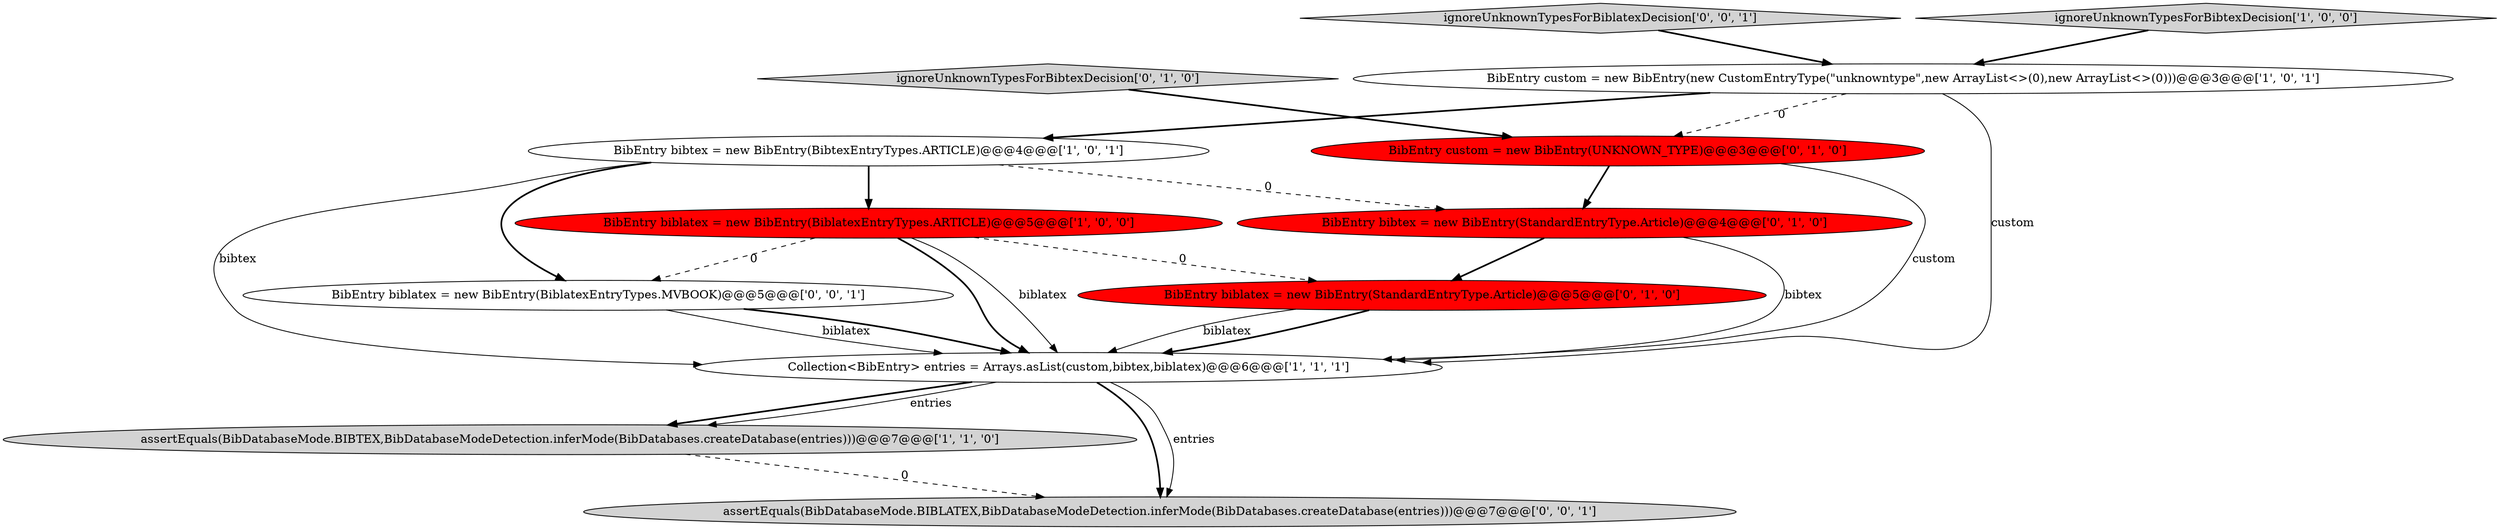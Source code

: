 digraph {
4 [style = filled, label = "BibEntry custom = new BibEntry(new CustomEntryType(\"unknowntype\",new ArrayList<>(0),new ArrayList<>(0)))@@@3@@@['1', '0', '1']", fillcolor = white, shape = ellipse image = "AAA0AAABBB1BBB"];
9 [style = filled, label = "ignoreUnknownTypesForBibtexDecision['0', '1', '0']", fillcolor = lightgray, shape = diamond image = "AAA0AAABBB2BBB"];
7 [style = filled, label = "BibEntry bibtex = new BibEntry(StandardEntryType.Article)@@@4@@@['0', '1', '0']", fillcolor = red, shape = ellipse image = "AAA1AAABBB2BBB"];
3 [style = filled, label = "BibEntry bibtex = new BibEntry(BibtexEntryTypes.ARTICLE)@@@4@@@['1', '0', '1']", fillcolor = white, shape = ellipse image = "AAA0AAABBB1BBB"];
12 [style = filled, label = "BibEntry biblatex = new BibEntry(BiblatexEntryTypes.MVBOOK)@@@5@@@['0', '0', '1']", fillcolor = white, shape = ellipse image = "AAA0AAABBB3BBB"];
10 [style = filled, label = "ignoreUnknownTypesForBiblatexDecision['0', '0', '1']", fillcolor = lightgray, shape = diamond image = "AAA0AAABBB3BBB"];
2 [style = filled, label = "ignoreUnknownTypesForBibtexDecision['1', '0', '0']", fillcolor = lightgray, shape = diamond image = "AAA0AAABBB1BBB"];
0 [style = filled, label = "BibEntry biblatex = new BibEntry(BiblatexEntryTypes.ARTICLE)@@@5@@@['1', '0', '0']", fillcolor = red, shape = ellipse image = "AAA1AAABBB1BBB"];
6 [style = filled, label = "BibEntry biblatex = new BibEntry(StandardEntryType.Article)@@@5@@@['0', '1', '0']", fillcolor = red, shape = ellipse image = "AAA1AAABBB2BBB"];
5 [style = filled, label = "assertEquals(BibDatabaseMode.BIBTEX,BibDatabaseModeDetection.inferMode(BibDatabases.createDatabase(entries)))@@@7@@@['1', '1', '0']", fillcolor = lightgray, shape = ellipse image = "AAA0AAABBB1BBB"];
8 [style = filled, label = "BibEntry custom = new BibEntry(UNKNOWN_TYPE)@@@3@@@['0', '1', '0']", fillcolor = red, shape = ellipse image = "AAA1AAABBB2BBB"];
11 [style = filled, label = "assertEquals(BibDatabaseMode.BIBLATEX,BibDatabaseModeDetection.inferMode(BibDatabases.createDatabase(entries)))@@@7@@@['0', '0', '1']", fillcolor = lightgray, shape = ellipse image = "AAA0AAABBB3BBB"];
1 [style = filled, label = "Collection<BibEntry> entries = Arrays.asList(custom,bibtex,biblatex)@@@6@@@['1', '1', '1']", fillcolor = white, shape = ellipse image = "AAA0AAABBB1BBB"];
1->5 [style = bold, label=""];
4->3 [style = bold, label=""];
3->7 [style = dashed, label="0"];
0->6 [style = dashed, label="0"];
12->1 [style = solid, label="biblatex"];
3->12 [style = bold, label=""];
1->5 [style = solid, label="entries"];
7->1 [style = solid, label="bibtex"];
0->12 [style = dashed, label="0"];
9->8 [style = bold, label=""];
12->1 [style = bold, label=""];
2->4 [style = bold, label=""];
6->1 [style = solid, label="biblatex"];
3->0 [style = bold, label=""];
8->7 [style = bold, label=""];
1->11 [style = bold, label=""];
8->1 [style = solid, label="custom"];
4->1 [style = solid, label="custom"];
6->1 [style = bold, label=""];
1->11 [style = solid, label="entries"];
5->11 [style = dashed, label="0"];
0->1 [style = bold, label=""];
7->6 [style = bold, label=""];
4->8 [style = dashed, label="0"];
0->1 [style = solid, label="biblatex"];
10->4 [style = bold, label=""];
3->1 [style = solid, label="bibtex"];
}
